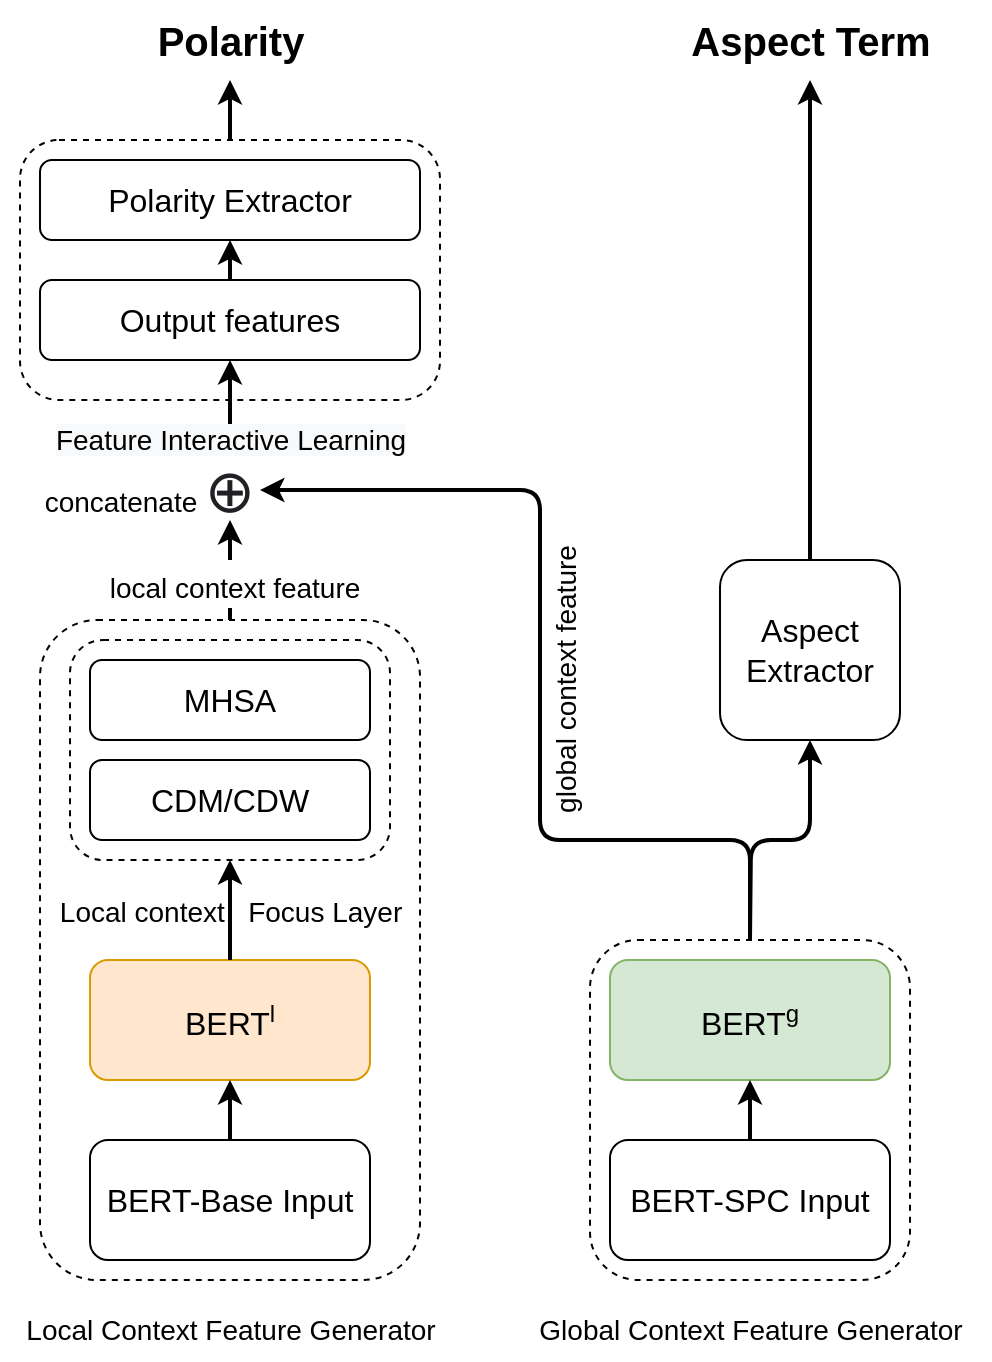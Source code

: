 <mxfile version="20.2.7" type="github">
  <diagram id="S_zyglWxiq05939B7iMg" name="第 1 页">
    <mxGraphModel dx="1426" dy="1938" grid="1" gridSize="10" guides="1" tooltips="1" connect="1" arrows="1" fold="1" page="1" pageScale="1" pageWidth="827" pageHeight="1169" math="0" shadow="0">
      <root>
        <mxCell id="0" />
        <mxCell id="1" parent="0" />
        <mxCell id="8mhyo6az43vuWWTLtNTB-8" value="" style="rounded=1;whiteSpace=wrap;html=1;fontSize=16;fillColor=none;dashed=1;" vertex="1" parent="1">
          <mxGeometry x="225" y="310" width="160" height="110" as="geometry" />
        </mxCell>
        <mxCell id="8mhyo6az43vuWWTLtNTB-46" value="" style="edgeStyle=orthogonalEdgeStyle;rounded=1;orthogonalLoop=1;jettySize=auto;html=1;fontSize=20;strokeWidth=2;" edge="1" parent="1" source="8mhyo6az43vuWWTLtNTB-38" target="8mhyo6az43vuWWTLtNTB-45">
          <mxGeometry relative="1" as="geometry" />
        </mxCell>
        <mxCell id="8mhyo6az43vuWWTLtNTB-38" value="" style="rounded=1;whiteSpace=wrap;html=1;glass=0;fontSize=14;fillColor=none;dashed=1;" vertex="1" parent="1">
          <mxGeometry x="200" y="60" width="210" height="130" as="geometry" />
        </mxCell>
        <mxCell id="8mhyo6az43vuWWTLtNTB-21" value="" style="group" vertex="1" connectable="0" parent="1">
          <mxGeometry x="445" y="460" width="240" height="210" as="geometry" />
        </mxCell>
        <mxCell id="8mhyo6az43vuWWTLtNTB-18" value="" style="rounded=1;whiteSpace=wrap;html=1;dashed=1;fontSize=14;fillColor=none;" vertex="1" parent="8mhyo6az43vuWWTLtNTB-21">
          <mxGeometry x="40" width="160" height="170" as="geometry" />
        </mxCell>
        <mxCell id="8mhyo6az43vuWWTLtNTB-2" value="&lt;font style=&quot;font-size: 16px;&quot;&gt;BERT-SPC Input&lt;/font&gt;" style="rounded=1;whiteSpace=wrap;html=1;" vertex="1" parent="8mhyo6az43vuWWTLtNTB-21">
          <mxGeometry x="50" y="100" width="140" height="60" as="geometry" />
        </mxCell>
        <mxCell id="8mhyo6az43vuWWTLtNTB-5" value="BERT&lt;sup&gt;&lt;font style=&quot;font-size: 12px;&quot;&gt;g&lt;/font&gt;&lt;/sup&gt;" style="rounded=1;whiteSpace=wrap;html=1;fontSize=16;fillColor=#d5e8d4;strokeColor=#82b366;" vertex="1" parent="8mhyo6az43vuWWTLtNTB-21">
          <mxGeometry x="50" y="10" width="140" height="60" as="geometry" />
        </mxCell>
        <mxCell id="8mhyo6az43vuWWTLtNTB-13" value="" style="edgeStyle=orthogonalEdgeStyle;rounded=0;orthogonalLoop=1;jettySize=auto;html=1;fontSize=16;strokeWidth=2;" edge="1" parent="8mhyo6az43vuWWTLtNTB-21" source="8mhyo6az43vuWWTLtNTB-2" target="8mhyo6az43vuWWTLtNTB-5">
          <mxGeometry relative="1" as="geometry" />
        </mxCell>
        <mxCell id="8mhyo6az43vuWWTLtNTB-19" value="Global Context Feature Generator" style="text;html=1;align=center;verticalAlign=middle;resizable=0;points=[];autosize=1;strokeColor=none;fillColor=none;fontSize=14;" vertex="1" parent="8mhyo6az43vuWWTLtNTB-21">
          <mxGeometry y="180" width="240" height="30" as="geometry" />
        </mxCell>
        <mxCell id="8mhyo6az43vuWWTLtNTB-48" style="edgeStyle=orthogonalEdgeStyle;rounded=1;orthogonalLoop=1;jettySize=auto;html=1;fontSize=20;strokeWidth=2;" edge="1" parent="1" source="8mhyo6az43vuWWTLtNTB-22" target="8mhyo6az43vuWWTLtNTB-44">
          <mxGeometry relative="1" as="geometry" />
        </mxCell>
        <mxCell id="8mhyo6az43vuWWTLtNTB-22" value="&lt;font style=&quot;font-size: 16px;&quot;&gt;Aspect&lt;br&gt;Extractor&lt;/font&gt;" style="rounded=1;whiteSpace=wrap;html=1;fontSize=14;" vertex="1" parent="1">
          <mxGeometry x="550" y="270" width="90" height="90" as="geometry" />
        </mxCell>
        <mxCell id="8mhyo6az43vuWWTLtNTB-23" style="edgeStyle=orthogonalEdgeStyle;orthogonalLoop=1;jettySize=auto;html=1;entryX=0.5;entryY=1;entryDx=0;entryDy=0;fontSize=14;strokeWidth=2;rounded=1;" edge="1" parent="1" target="8mhyo6az43vuWWTLtNTB-22">
          <mxGeometry relative="1" as="geometry">
            <mxPoint x="565" y="460" as="sourcePoint" />
          </mxGeometry>
        </mxCell>
        <mxCell id="8mhyo6az43vuWWTLtNTB-35" value="" style="edgeStyle=orthogonalEdgeStyle;rounded=1;orthogonalLoop=1;jettySize=auto;html=1;fontSize=14;strokeWidth=2;" edge="1" parent="1" source="8mhyo6az43vuWWTLtNTB-25" target="8mhyo6az43vuWWTLtNTB-34">
          <mxGeometry relative="1" as="geometry" />
        </mxCell>
        <mxCell id="8mhyo6az43vuWWTLtNTB-43" value="&lt;span style=&quot;background-color: rgb(248, 249, 250);&quot;&gt;Feature Interactive Learning&lt;/span&gt;" style="edgeLabel;html=1;align=center;verticalAlign=middle;resizable=0;points=[];fontSize=14;" vertex="1" connectable="0" parent="8mhyo6az43vuWWTLtNTB-35">
          <mxGeometry x="0.36" relative="1" as="geometry">
            <mxPoint y="24" as="offset" />
          </mxGeometry>
        </mxCell>
        <mxCell id="8mhyo6az43vuWWTLtNTB-25" value="&lt;meta charset=&quot;utf-8&quot; style=&quot;font-size: 30px;&quot;&gt;&lt;span style=&quot;color: rgb(32, 33, 36); font-family: arial, sans-serif; font-size: 30px; font-style: normal; font-variant-ligatures: normal; font-variant-caps: normal; font-weight: 400; letter-spacing: normal; orphans: 2; text-indent: 0px; text-transform: none; widows: 2; word-spacing: 0px; -webkit-text-stroke-width: 0px; background-color: rgb(255, 255, 255); text-decoration-thickness: initial; text-decoration-style: initial; text-decoration-color: initial; float: none; display: inline !important;&quot;&gt;⊕&lt;/span&gt;" style="text;whiteSpace=wrap;html=1;fontSize=30;align=center;verticalAlign=middle;" vertex="1" parent="1">
          <mxGeometry x="290" y="220" width="30" height="30" as="geometry" />
        </mxCell>
        <mxCell id="8mhyo6az43vuWWTLtNTB-27" value="" style="edgeStyle=orthogonalEdgeStyle;curved=1;orthogonalLoop=1;jettySize=auto;html=1;fontSize=30;strokeWidth=2;" edge="1" parent="1" source="8mhyo6az43vuWWTLtNTB-14" target="8mhyo6az43vuWWTLtNTB-25">
          <mxGeometry relative="1" as="geometry" />
        </mxCell>
        <mxCell id="8mhyo6az43vuWWTLtNTB-50" value="&lt;span style=&quot;font-size: 14px;&quot;&gt;local context feature&lt;/span&gt;" style="edgeLabel;html=1;align=center;verticalAlign=middle;resizable=0;points=[];fontSize=20;" vertex="1" connectable="0" parent="8mhyo6az43vuWWTLtNTB-27">
          <mxGeometry x="-0.233" y="-2" relative="1" as="geometry">
            <mxPoint as="offset" />
          </mxGeometry>
        </mxCell>
        <mxCell id="8mhyo6az43vuWWTLtNTB-28" value="&lt;font style=&quot;font-size: 14px;&quot;&gt;concatenate&lt;/font&gt;" style="text;html=1;align=center;verticalAlign=middle;resizable=0;points=[];autosize=1;strokeColor=none;fillColor=none;fontSize=30;" vertex="1" parent="1">
          <mxGeometry x="200" y="210" width="100" height="50" as="geometry" />
        </mxCell>
        <mxCell id="8mhyo6az43vuWWTLtNTB-37" value="" style="edgeStyle=orthogonalEdgeStyle;rounded=1;orthogonalLoop=1;jettySize=auto;html=1;fontSize=14;strokeWidth=2;" edge="1" parent="1" source="8mhyo6az43vuWWTLtNTB-34" target="8mhyo6az43vuWWTLtNTB-36">
          <mxGeometry relative="1" as="geometry" />
        </mxCell>
        <mxCell id="8mhyo6az43vuWWTLtNTB-34" value="Output features" style="rounded=1;whiteSpace=wrap;html=1;fontSize=16;glass=0;" vertex="1" parent="1">
          <mxGeometry x="210" y="130" width="190" height="40" as="geometry" />
        </mxCell>
        <mxCell id="8mhyo6az43vuWWTLtNTB-36" value="Polarity Extractor" style="rounded=1;whiteSpace=wrap;html=1;fontSize=16;glass=0;" vertex="1" parent="1">
          <mxGeometry x="210" y="70" width="190" height="40" as="geometry" />
        </mxCell>
        <mxCell id="8mhyo6az43vuWWTLtNTB-44" value="&lt;font style=&quot;font-size: 20px;&quot;&gt;&lt;b&gt;Aspect Term&lt;/b&gt;&lt;/font&gt;" style="text;html=1;align=center;verticalAlign=middle;resizable=0;points=[];autosize=1;strokeColor=none;fillColor=none;fontSize=14;" vertex="1" parent="1">
          <mxGeometry x="525" y="-10" width="140" height="40" as="geometry" />
        </mxCell>
        <mxCell id="8mhyo6az43vuWWTLtNTB-45" value="&lt;font style=&quot;font-size: 20px;&quot;&gt;&lt;b&gt;Polarity&lt;/b&gt;&lt;/font&gt;" style="text;html=1;align=center;verticalAlign=middle;resizable=0;points=[];autosize=1;strokeColor=none;fillColor=none;fontSize=14;" vertex="1" parent="1">
          <mxGeometry x="255" y="-10" width="100" height="40" as="geometry" />
        </mxCell>
        <mxCell id="8mhyo6az43vuWWTLtNTB-14" value="" style="rounded=1;whiteSpace=wrap;html=1;dashed=1;fontSize=16;fillColor=none;" vertex="1" parent="1">
          <mxGeometry x="210" y="300" width="190" height="330" as="geometry" />
        </mxCell>
        <mxCell id="8mhyo6az43vuWWTLtNTB-3" value="&lt;font style=&quot;font-size: 16px;&quot;&gt;BERT-Base Input&lt;/font&gt;" style="rounded=1;whiteSpace=wrap;html=1;" vertex="1" parent="1">
          <mxGeometry x="235" y="560" width="140" height="60" as="geometry" />
        </mxCell>
        <mxCell id="8mhyo6az43vuWWTLtNTB-4" value="BERT&lt;sup style=&quot;&quot;&gt;&lt;font style=&quot;font-size: 12px;&quot;&gt;l&lt;/font&gt;&lt;/sup&gt;" style="rounded=1;whiteSpace=wrap;html=1;fontSize=16;fillColor=#ffe6cc;strokeColor=#d79b00;" vertex="1" parent="1">
          <mxGeometry x="235" y="470" width="140" height="60" as="geometry" />
        </mxCell>
        <mxCell id="8mhyo6az43vuWWTLtNTB-12" value="" style="edgeStyle=orthogonalEdgeStyle;rounded=0;orthogonalLoop=1;jettySize=auto;html=1;fontSize=16;strokeWidth=2;" edge="1" parent="1" source="8mhyo6az43vuWWTLtNTB-3" target="8mhyo6az43vuWWTLtNTB-4">
          <mxGeometry relative="1" as="geometry" />
        </mxCell>
        <mxCell id="8mhyo6az43vuWWTLtNTB-6" value="&lt;font style=&quot;font-size: 16px;&quot;&gt;CDM/CDW&lt;/font&gt;" style="rounded=1;whiteSpace=wrap;html=1;fontSize=12;" vertex="1" parent="1">
          <mxGeometry x="235" y="370" width="140" height="40" as="geometry" />
        </mxCell>
        <mxCell id="8mhyo6az43vuWWTLtNTB-7" value="&lt;font style=&quot;font-size: 16px;&quot;&gt;MHSA&lt;/font&gt;" style="rounded=1;whiteSpace=wrap;html=1;fontSize=12;" vertex="1" parent="1">
          <mxGeometry x="235" y="320" width="140" height="40" as="geometry" />
        </mxCell>
        <mxCell id="8mhyo6az43vuWWTLtNTB-11" value="" style="edgeStyle=orthogonalEdgeStyle;rounded=0;orthogonalLoop=1;jettySize=auto;html=1;fontSize=16;strokeWidth=2;" edge="1" parent="1" source="8mhyo6az43vuWWTLtNTB-4" target="8mhyo6az43vuWWTLtNTB-8">
          <mxGeometry relative="1" as="geometry" />
        </mxCell>
        <mxCell id="8mhyo6az43vuWWTLtNTB-9" value="&lt;font style=&quot;font-size: 14px;&quot;&gt;Local context&amp;nbsp; &amp;nbsp;Focus Layer&lt;/font&gt;" style="text;html=1;align=center;verticalAlign=middle;resizable=0;points=[];autosize=1;strokeColor=none;fillColor=none;fontSize=16;" vertex="1" parent="1">
          <mxGeometry x="210" y="430" width="190" height="30" as="geometry" />
        </mxCell>
        <mxCell id="8mhyo6az43vuWWTLtNTB-17" value="Local Context Feature Generator" style="text;html=1;align=center;verticalAlign=middle;resizable=0;points=[];autosize=1;strokeColor=none;fillColor=none;fontSize=14;" vertex="1" parent="1">
          <mxGeometry x="190" y="640" width="230" height="30" as="geometry" />
        </mxCell>
        <mxCell id="8mhyo6az43vuWWTLtNTB-51" style="edgeStyle=orthogonalEdgeStyle;rounded=1;orthogonalLoop=1;jettySize=auto;html=1;entryX=1;entryY=0.5;entryDx=0;entryDy=0;fontSize=20;strokeWidth=2;" edge="1" parent="1" source="8mhyo6az43vuWWTLtNTB-18" target="8mhyo6az43vuWWTLtNTB-25">
          <mxGeometry relative="1" as="geometry">
            <Array as="points">
              <mxPoint x="565" y="410" />
              <mxPoint x="460" y="410" />
              <mxPoint x="460" y="235" />
            </Array>
          </mxGeometry>
        </mxCell>
        <mxCell id="8mhyo6az43vuWWTLtNTB-55" value="&lt;font style=&quot;font-size: 14px;&quot;&gt;global context feature&lt;/font&gt;" style="text;html=1;align=center;verticalAlign=middle;resizable=0;points=[];autosize=1;strokeColor=none;fillColor=none;fontSize=20;horizontal=0;" vertex="1" parent="1">
          <mxGeometry x="390" y="310" width="160" height="40" as="geometry" />
        </mxCell>
      </root>
    </mxGraphModel>
  </diagram>
</mxfile>
